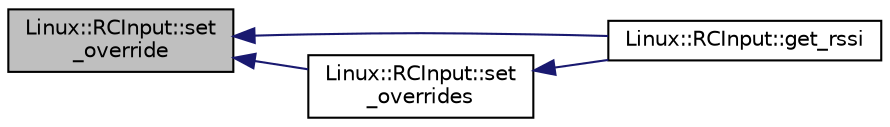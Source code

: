 digraph "Linux::RCInput::set_override"
{
 // INTERACTIVE_SVG=YES
  edge [fontname="Helvetica",fontsize="10",labelfontname="Helvetica",labelfontsize="10"];
  node [fontname="Helvetica",fontsize="10",shape=record];
  rankdir="LR";
  Node1 [label="Linux::RCInput::set\l_override",height=0.2,width=0.4,color="black", fillcolor="grey75", style="filled", fontcolor="black"];
  Node1 -> Node2 [dir="back",color="midnightblue",fontsize="10",style="solid",fontname="Helvetica"];
  Node2 [label="Linux::RCInput::get_rssi",height=0.2,width=0.4,color="black", fillcolor="white", style="filled",URL="$classLinux_1_1RCInput.html#a3b63664f34524a236073b058f6913d3c"];
  Node1 -> Node3 [dir="back",color="midnightblue",fontsize="10",style="solid",fontname="Helvetica"];
  Node3 [label="Linux::RCInput::set\l_overrides",height=0.2,width=0.4,color="black", fillcolor="white", style="filled",URL="$classLinux_1_1RCInput.html#ae31f185cbd2ac562368b0b71d12992f7"];
  Node3 -> Node2 [dir="back",color="midnightblue",fontsize="10",style="solid",fontname="Helvetica"];
}
